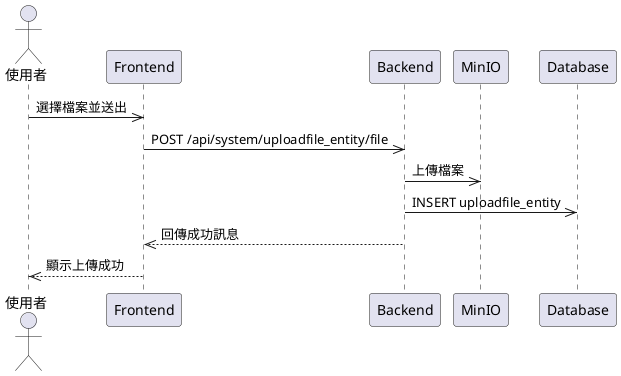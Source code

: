 @startuml
actor User as "使用者"
participant Frontend
participant Backend
participant MinIO
participant Database

User ->> Frontend: 選擇檔案並送出
Frontend ->> Backend: POST /api/system/uploadfile_entity/file
Backend ->> MinIO: 上傳檔案
Backend ->> Database: INSERT uploadfile_entity
Backend -->> Frontend: 回傳成功訊息
Frontend -->> User: 顯示上傳成功

@enduml
